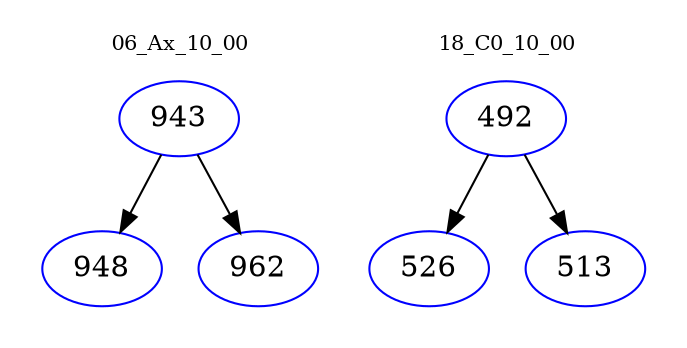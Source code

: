 digraph{
subgraph cluster_0 {
color = white
label = "06_Ax_10_00";
fontsize=10;
T0_943 [label="943", color="blue"]
T0_943 -> T0_948 [color="black"]
T0_948 [label="948", color="blue"]
T0_943 -> T0_962 [color="black"]
T0_962 [label="962", color="blue"]
}
subgraph cluster_1 {
color = white
label = "18_C0_10_00";
fontsize=10;
T1_492 [label="492", color="blue"]
T1_492 -> T1_526 [color="black"]
T1_526 [label="526", color="blue"]
T1_492 -> T1_513 [color="black"]
T1_513 [label="513", color="blue"]
}
}
